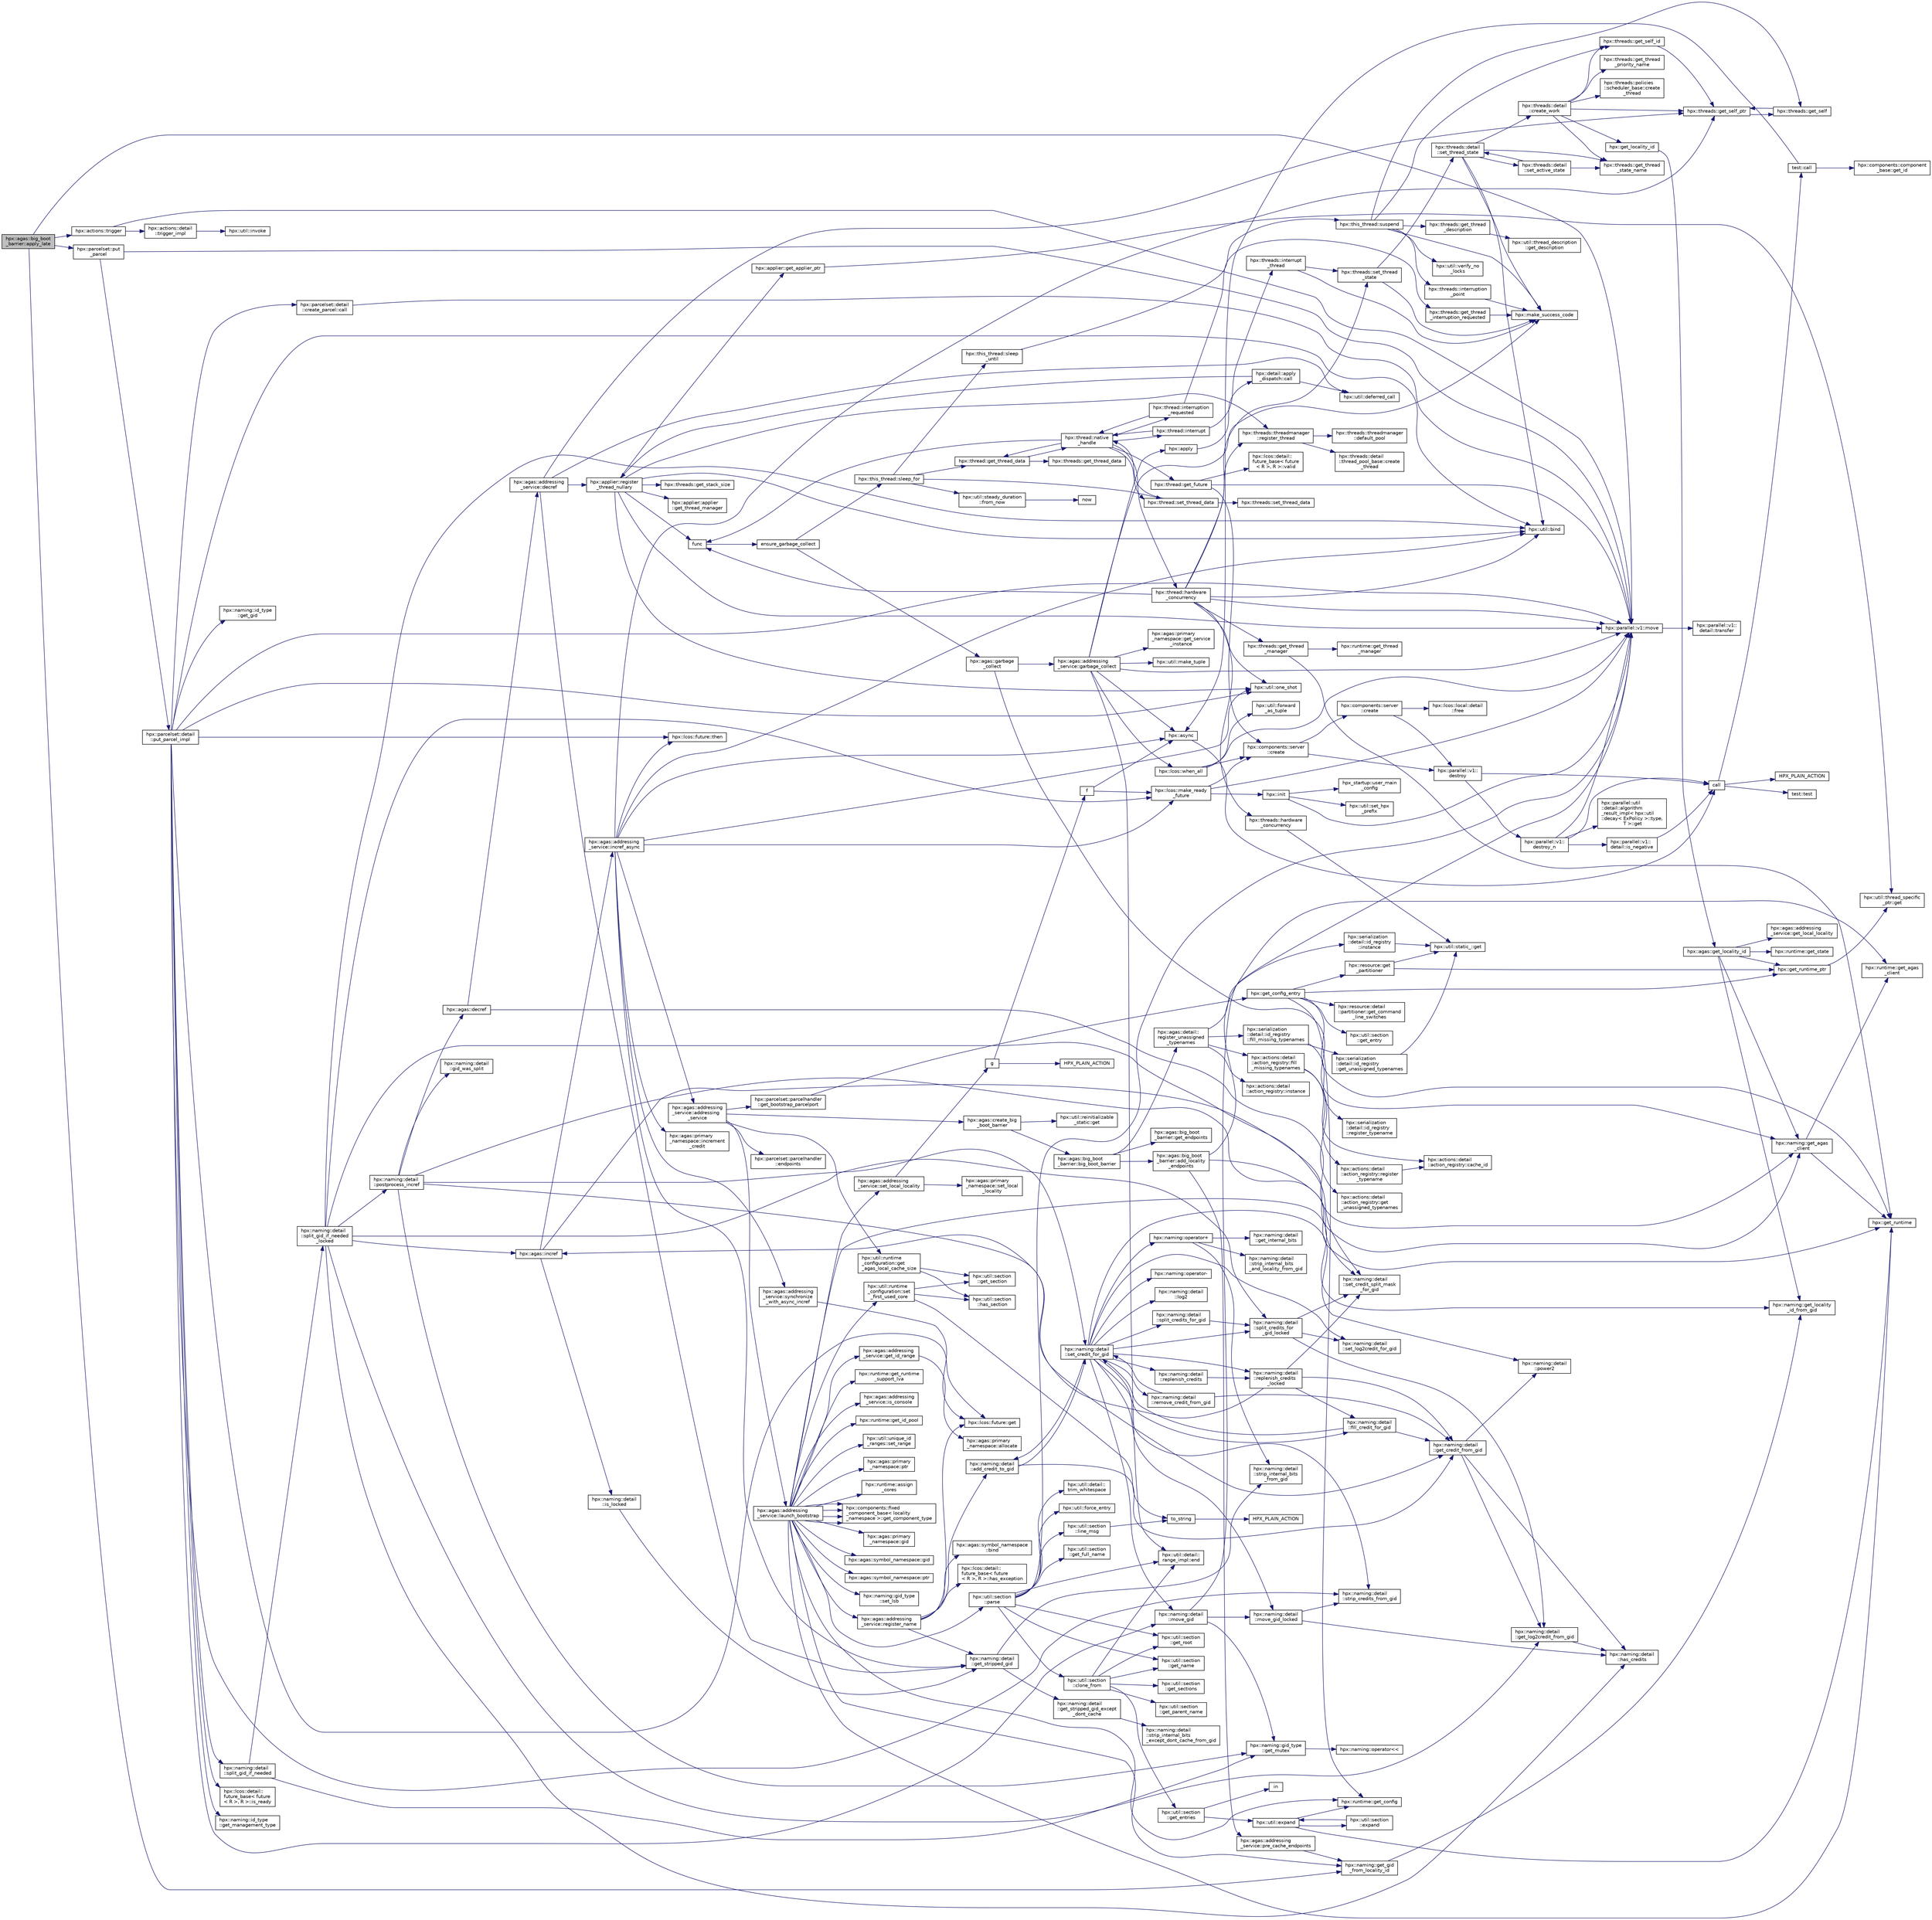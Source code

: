 digraph "hpx::agas::big_boot_barrier::apply_late"
{
  edge [fontname="Helvetica",fontsize="10",labelfontname="Helvetica",labelfontsize="10"];
  node [fontname="Helvetica",fontsize="10",shape=record];
  rankdir="LR";
  Node371 [label="hpx::agas::big_boot\l_barrier::apply_late",height=0.2,width=0.4,color="black", fillcolor="grey75", style="filled", fontcolor="black"];
  Node371 -> Node372 [color="midnightblue",fontsize="10",style="solid",fontname="Helvetica"];
  Node372 [label="hpx::naming::get_gid\l_from_locality_id",height=0.2,width=0.4,color="black", fillcolor="white", style="filled",URL="$d4/dc9/namespacehpx_1_1naming.html#ae50a3ecdb5854b6a25a556ebc9830541"];
  Node372 -> Node373 [color="midnightblue",fontsize="10",style="solid",fontname="Helvetica"];
  Node373 [label="hpx::naming::get_locality\l_id_from_gid",height=0.2,width=0.4,color="black", fillcolor="white", style="filled",URL="$d4/dc9/namespacehpx_1_1naming.html#a7fd43037784560bd04fda9b49e33529f"];
  Node371 -> Node374 [color="midnightblue",fontsize="10",style="solid",fontname="Helvetica"];
  Node374 [label="hpx::parcelset::put\l_parcel",height=0.2,width=0.4,color="black", fillcolor="white", style="filled",URL="$d4/d41/namespacehpx_1_1parcelset.html#a53a9f5c6cf260dc8d06d194c96182b65"];
  Node374 -> Node375 [color="midnightblue",fontsize="10",style="solid",fontname="Helvetica"];
  Node375 [label="hpx::parcelset::detail\l::put_parcel_impl",height=0.2,width=0.4,color="black", fillcolor="white", style="filled",URL="$dc/d4e/namespacehpx_1_1parcelset_1_1detail.html#a0dfe29365976960c7f5db6388e8ce603"];
  Node375 -> Node376 [color="midnightblue",fontsize="10",style="solid",fontname="Helvetica"];
  Node376 [label="hpx::naming::id_type\l::get_management_type",height=0.2,width=0.4,color="black", fillcolor="white", style="filled",URL="$db/dee/structhpx_1_1naming_1_1id__type.html#a84fabf15e9dc17e27f7e58c8a4d05cff"];
  Node375 -> Node377 [color="midnightblue",fontsize="10",style="solid",fontname="Helvetica"];
  Node377 [label="hpx::naming::id_type\l::get_gid",height=0.2,width=0.4,color="black", fillcolor="white", style="filled",URL="$db/dee/structhpx_1_1naming_1_1id__type.html#a0375af42ca6b0ff79e627d91bfae571b"];
  Node375 -> Node378 [color="midnightblue",fontsize="10",style="solid",fontname="Helvetica"];
  Node378 [label="hpx::naming::detail\l::strip_credits_from_gid",height=0.2,width=0.4,color="black", fillcolor="white", style="filled",URL="$d5/d18/namespacehpx_1_1naming_1_1detail.html#a422b12b60e5f7844b224dd68cf8cae8e"];
  Node375 -> Node379 [color="midnightblue",fontsize="10",style="solid",fontname="Helvetica"];
  Node379 [label="hpx::parcelset::detail\l::create_parcel::call",height=0.2,width=0.4,color="black", fillcolor="white", style="filled",URL="$d1/d78/structhpx_1_1parcelset_1_1detail_1_1create__parcel.html#a62b65942f923f68ecf7217b8d48c1157"];
  Node379 -> Node380 [color="midnightblue",fontsize="10",style="solid",fontname="Helvetica"];
  Node380 [label="hpx::parallel::v1::move",height=0.2,width=0.4,color="black", fillcolor="white", style="filled",URL="$db/db9/namespacehpx_1_1parallel_1_1v1.html#aa7c4ede081ce786c9d1eb1adff495cfc"];
  Node380 -> Node381 [color="midnightblue",fontsize="10",style="solid",fontname="Helvetica"];
  Node381 [label="hpx::parallel::v1::\ldetail::transfer",height=0.2,width=0.4,color="black", fillcolor="white", style="filled",URL="$d2/ddd/namespacehpx_1_1parallel_1_1v1_1_1detail.html#ab1b56a05e1885ca7cc7ffa1804dd2f3c"];
  Node375 -> Node380 [color="midnightblue",fontsize="10",style="solid",fontname="Helvetica"];
  Node375 -> Node382 [color="midnightblue",fontsize="10",style="solid",fontname="Helvetica"];
  Node382 [label="hpx::naming::detail\l::move_gid",height=0.2,width=0.4,color="black", fillcolor="white", style="filled",URL="$d5/d18/namespacehpx_1_1naming_1_1detail.html#aade6b5eb4f9361377b0a427cd8bffdca"];
  Node382 -> Node383 [color="midnightblue",fontsize="10",style="solid",fontname="Helvetica"];
  Node383 [label="hpx::naming::gid_type\l::get_mutex",height=0.2,width=0.4,color="black", fillcolor="white", style="filled",URL="$d3/d67/structhpx_1_1naming_1_1gid__type.html#a25f1f7d247b4ec6e77e577400bbbc18f"];
  Node383 -> Node384 [color="midnightblue",fontsize="10",style="solid",fontname="Helvetica"];
  Node384 [label="hpx::naming::operator\<\<",height=0.2,width=0.4,color="black", fillcolor="white", style="filled",URL="$d4/dc9/namespacehpx_1_1naming.html#ad9103d927583be9fcc218e045ad2a6e6"];
  Node382 -> Node385 [color="midnightblue",fontsize="10",style="solid",fontname="Helvetica"];
  Node385 [label="hpx::naming::detail\l::move_gid_locked",height=0.2,width=0.4,color="black", fillcolor="white", style="filled",URL="$d5/d18/namespacehpx_1_1naming_1_1detail.html#ade50f3a7ea7970594a107017d9781f45"];
  Node385 -> Node386 [color="midnightblue",fontsize="10",style="solid",fontname="Helvetica"];
  Node386 [label="hpx::naming::detail\l::has_credits",height=0.2,width=0.4,color="black", fillcolor="white", style="filled",URL="$d5/d18/namespacehpx_1_1naming_1_1detail.html#afb823cf706d95f298c25af22fe39653b"];
  Node385 -> Node378 [color="midnightblue",fontsize="10",style="solid",fontname="Helvetica"];
  Node382 -> Node380 [color="midnightblue",fontsize="10",style="solid",fontname="Helvetica"];
  Node375 -> Node387 [color="midnightblue",fontsize="10",style="solid",fontname="Helvetica"];
  Node387 [label="hpx::naming::detail\l::split_gid_if_needed",height=0.2,width=0.4,color="black", fillcolor="white", style="filled",URL="$d5/d18/namespacehpx_1_1naming_1_1detail.html#a106949fcb9087fb6bdca67d048d6568f"];
  Node387 -> Node383 [color="midnightblue",fontsize="10",style="solid",fontname="Helvetica"];
  Node387 -> Node388 [color="midnightblue",fontsize="10",style="solid",fontname="Helvetica"];
  Node388 [label="hpx::naming::detail\l::split_gid_if_needed\l_locked",height=0.2,width=0.4,color="black", fillcolor="white", style="filled",URL="$d5/d18/namespacehpx_1_1naming_1_1detail.html#a8a41d874bb719f702a76d483293d9d56"];
  Node388 -> Node386 [color="midnightblue",fontsize="10",style="solid",fontname="Helvetica"];
  Node388 -> Node389 [color="midnightblue",fontsize="10",style="solid",fontname="Helvetica"];
  Node389 [label="hpx::naming::detail\l::get_log2credit_from_gid",height=0.2,width=0.4,color="black", fillcolor="white", style="filled",URL="$d5/d18/namespacehpx_1_1naming_1_1detail.html#a65b5a75f9576e0c15d372d20f0ed37d0"];
  Node389 -> Node386 [color="midnightblue",fontsize="10",style="solid",fontname="Helvetica"];
  Node388 -> Node390 [color="midnightblue",fontsize="10",style="solid",fontname="Helvetica"];
  Node390 [label="hpx::naming::detail\l::set_credit_split_mask\l_for_gid",height=0.2,width=0.4,color="black", fillcolor="white", style="filled",URL="$d5/d18/namespacehpx_1_1naming_1_1detail.html#a514fb4fd603d267bd438c27ea2fb1e7d"];
  Node388 -> Node391 [color="midnightblue",fontsize="10",style="solid",fontname="Helvetica"];
  Node391 [label="hpx::agas::incref",height=0.2,width=0.4,color="black", fillcolor="white", style="filled",URL="$dc/d54/namespacehpx_1_1agas.html#aad81d2ea721c1a5692e243ef07bf164f"];
  Node391 -> Node392 [color="midnightblue",fontsize="10",style="solid",fontname="Helvetica"];
  Node392 [label="hpx::naming::detail\l::is_locked",height=0.2,width=0.4,color="black", fillcolor="white", style="filled",URL="$d5/d18/namespacehpx_1_1naming_1_1detail.html#a721ab5a11bd11a37b0c905ea3fe0a6d7"];
  Node392 -> Node393 [color="midnightblue",fontsize="10",style="solid",fontname="Helvetica"];
  Node393 [label="hpx::naming::detail\l::get_stripped_gid",height=0.2,width=0.4,color="black", fillcolor="white", style="filled",URL="$d5/d18/namespacehpx_1_1naming_1_1detail.html#ad3a849cb7ebd5dccf9aefadccc21dd89"];
  Node393 -> Node394 [color="midnightblue",fontsize="10",style="solid",fontname="Helvetica"];
  Node394 [label="hpx::naming::detail\l::strip_internal_bits\l_from_gid",height=0.2,width=0.4,color="black", fillcolor="white", style="filled",URL="$d5/d18/namespacehpx_1_1naming_1_1detail.html#a95cca4d4bc82a9da3e804b225b03dfaf"];
  Node393 -> Node395 [color="midnightblue",fontsize="10",style="solid",fontname="Helvetica"];
  Node395 [label="hpx::naming::detail\l::get_stripped_gid_except\l_dont_cache",height=0.2,width=0.4,color="black", fillcolor="white", style="filled",URL="$d5/d18/namespacehpx_1_1naming_1_1detail.html#a1ab848588112d0f7fac377a15692c9cc"];
  Node395 -> Node396 [color="midnightblue",fontsize="10",style="solid",fontname="Helvetica"];
  Node396 [label="hpx::naming::detail\l::strip_internal_bits\l_except_dont_cache_from_gid",height=0.2,width=0.4,color="black", fillcolor="white", style="filled",URL="$d5/d18/namespacehpx_1_1naming_1_1detail.html#aabeb51a92376c6bfb9cf31bf9ff0c4cc"];
  Node391 -> Node397 [color="midnightblue",fontsize="10",style="solid",fontname="Helvetica"];
  Node397 [label="hpx::naming::get_agas\l_client",height=0.2,width=0.4,color="black", fillcolor="white", style="filled",URL="$d4/dc9/namespacehpx_1_1naming.html#a0408fffd5d34b620712a801b0ae3b032"];
  Node397 -> Node398 [color="midnightblue",fontsize="10",style="solid",fontname="Helvetica"];
  Node398 [label="hpx::get_runtime",height=0.2,width=0.4,color="black", fillcolor="white", style="filled",URL="$d8/d83/namespacehpx.html#aef902cc6c7dd3b9fbadf34d1e850a070"];
  Node397 -> Node399 [color="midnightblue",fontsize="10",style="solid",fontname="Helvetica"];
  Node399 [label="hpx::runtime::get_agas\l_client",height=0.2,width=0.4,color="black", fillcolor="white", style="filled",URL="$d0/d7b/classhpx_1_1runtime.html#aeb5dddd30d6b9861669af8ad44d1a96a"];
  Node391 -> Node400 [color="midnightblue",fontsize="10",style="solid",fontname="Helvetica"];
  Node400 [label="hpx::agas::addressing\l_service::incref_async",height=0.2,width=0.4,color="black", fillcolor="white", style="filled",URL="$db/d58/structhpx_1_1agas_1_1addressing__service.html#adae9df2634cf648f129f203c3678c1c1",tooltip="Increment the global reference count for the given id. "];
  Node400 -> Node393 [color="midnightblue",fontsize="10",style="solid",fontname="Helvetica"];
  Node400 -> Node401 [color="midnightblue",fontsize="10",style="solid",fontname="Helvetica"];
  Node401 [label="hpx::threads::get_self_ptr",height=0.2,width=0.4,color="black", fillcolor="white", style="filled",URL="$d7/d28/namespacehpx_1_1threads.html#a22877ae347ad884cde3a51397dad6c53"];
  Node401 -> Node402 [color="midnightblue",fontsize="10",style="solid",fontname="Helvetica"];
  Node402 [label="hpx::threads::get_self",height=0.2,width=0.4,color="black", fillcolor="white", style="filled",URL="$d7/d28/namespacehpx_1_1threads.html#a07daf4d6d29233f20d66d41ab7b5b8e8"];
  Node402 -> Node401 [color="midnightblue",fontsize="10",style="solid",fontname="Helvetica"];
  Node400 -> Node403 [color="midnightblue",fontsize="10",style="solid",fontname="Helvetica"];
  Node403 [label="hpx::agas::addressing\l_service::addressing\l_service",height=0.2,width=0.4,color="black", fillcolor="white", style="filled",URL="$db/d58/structhpx_1_1agas_1_1addressing__service.html#a4cd885b12c530009f44f7372c197d54f"];
  Node403 -> Node404 [color="midnightblue",fontsize="10",style="solid",fontname="Helvetica"];
  Node404 [label="hpx::util::runtime\l_configuration::get\l_agas_local_cache_size",height=0.2,width=0.4,color="black", fillcolor="white", style="filled",URL="$d8/d70/classhpx_1_1util_1_1runtime__configuration.html#a5fc409d10bc5e063fde7992fb2d8eefe"];
  Node404 -> Node405 [color="midnightblue",fontsize="10",style="solid",fontname="Helvetica"];
  Node405 [label="hpx::util::section\l::has_section",height=0.2,width=0.4,color="black", fillcolor="white", style="filled",URL="$dd/de4/classhpx_1_1util_1_1section.html#a2ef0091925e5c2e3fda235bff644cdb4"];
  Node404 -> Node406 [color="midnightblue",fontsize="10",style="solid",fontname="Helvetica"];
  Node406 [label="hpx::util::section\l::get_section",height=0.2,width=0.4,color="black", fillcolor="white", style="filled",URL="$dd/de4/classhpx_1_1util_1_1section.html#a3506cc01fb5453b2176f4747352c5517"];
  Node403 -> Node407 [color="midnightblue",fontsize="10",style="solid",fontname="Helvetica"];
  Node407 [label="hpx::parcelset::parcelhandler\l::get_bootstrap_parcelport",height=0.2,width=0.4,color="black", fillcolor="white", style="filled",URL="$d4/d2f/classhpx_1_1parcelset_1_1parcelhandler.html#aac412291f000080f2496f288b97b7859"];
  Node407 -> Node408 [color="midnightblue",fontsize="10",style="solid",fontname="Helvetica"];
  Node408 [label="hpx::get_config_entry",height=0.2,width=0.4,color="black", fillcolor="white", style="filled",URL="$d8/d83/namespacehpx.html#a097240e6744bc8905f708932da401835",tooltip="Retrieve the string value of a configuration entry given by key. "];
  Node408 -> Node409 [color="midnightblue",fontsize="10",style="solid",fontname="Helvetica"];
  Node409 [label="hpx::get_runtime_ptr",height=0.2,width=0.4,color="black", fillcolor="white", style="filled",URL="$d8/d83/namespacehpx.html#af29daf2bb3e01b4d6495a1742b6cce64"];
  Node409 -> Node410 [color="midnightblue",fontsize="10",style="solid",fontname="Helvetica"];
  Node410 [label="hpx::util::thread_specific\l_ptr::get",height=0.2,width=0.4,color="black", fillcolor="white", style="filled",URL="$d4/d4c/structhpx_1_1util_1_1thread__specific__ptr.html#a3b27d8520710478aa41d1f74206bdba9"];
  Node408 -> Node398 [color="midnightblue",fontsize="10",style="solid",fontname="Helvetica"];
  Node408 -> Node411 [color="midnightblue",fontsize="10",style="solid",fontname="Helvetica"];
  Node411 [label="hpx::runtime::get_config",height=0.2,width=0.4,color="black", fillcolor="white", style="filled",URL="$d0/d7b/classhpx_1_1runtime.html#a0bfe0241e54b1fe1dd4ec181d944de43",tooltip="access configuration information "];
  Node408 -> Node412 [color="midnightblue",fontsize="10",style="solid",fontname="Helvetica"];
  Node412 [label="hpx::util::section\l::get_entry",height=0.2,width=0.4,color="black", fillcolor="white", style="filled",URL="$dd/de4/classhpx_1_1util_1_1section.html#a02ac2ca2a4490347405dec03df46af88"];
  Node408 -> Node413 [color="midnightblue",fontsize="10",style="solid",fontname="Helvetica"];
  Node413 [label="hpx::resource::get\l_partitioner",height=0.2,width=0.4,color="black", fillcolor="white", style="filled",URL="$dd/da5/namespacehpx_1_1resource.html#af91354c369d9a22a00581d6b6da7d0ee"];
  Node413 -> Node414 [color="midnightblue",fontsize="10",style="solid",fontname="Helvetica"];
  Node414 [label="hpx::util::static_::get",height=0.2,width=0.4,color="black", fillcolor="white", style="filled",URL="$d3/dbb/structhpx_1_1util_1_1static__.html#a2967c633948a3bf17a3b5405ef5a8318"];
  Node413 -> Node409 [color="midnightblue",fontsize="10",style="solid",fontname="Helvetica"];
  Node408 -> Node415 [color="midnightblue",fontsize="10",style="solid",fontname="Helvetica"];
  Node415 [label="hpx::resource::detail\l::partitioner::get_command\l_line_switches",height=0.2,width=0.4,color="black", fillcolor="white", style="filled",URL="$d0/dab/classhpx_1_1resource_1_1detail_1_1partitioner.html#a16fe01dd59b2c89bd556788b5713522e"];
  Node403 -> Node416 [color="midnightblue",fontsize="10",style="solid",fontname="Helvetica"];
  Node416 [label="hpx::agas::create_big\l_boot_barrier",height=0.2,width=0.4,color="black", fillcolor="white", style="filled",URL="$dc/d54/namespacehpx_1_1agas.html#a272f64deb448ea9613501a5b3458a57f"];
  Node416 -> Node417 [color="midnightblue",fontsize="10",style="solid",fontname="Helvetica"];
  Node417 [label="hpx::util::reinitializable\l_static::get",height=0.2,width=0.4,color="black", fillcolor="white", style="filled",URL="$d2/db7/structhpx_1_1util_1_1reinitializable__static.html#a2c616d22a193ed9d3b0b58d4203b3809"];
  Node416 -> Node418 [color="midnightblue",fontsize="10",style="solid",fontname="Helvetica"];
  Node418 [label="hpx::agas::big_boot\l_barrier::big_boot_barrier",height=0.2,width=0.4,color="black", fillcolor="white", style="filled",URL="$d8/db6/structhpx_1_1agas_1_1big__boot__barrier.html#ab00f39b77e1ae054dddeab796ac49a07"];
  Node418 -> Node419 [color="midnightblue",fontsize="10",style="solid",fontname="Helvetica"];
  Node419 [label="hpx::agas::detail::\lregister_unassigned\l_typenames",height=0.2,width=0.4,color="black", fillcolor="white", style="filled",URL="$dd/dd0/namespacehpx_1_1agas_1_1detail.html#a69a4d9fbe321b26f2eeeacaae98c05bb"];
  Node419 -> Node420 [color="midnightblue",fontsize="10",style="solid",fontname="Helvetica"];
  Node420 [label="hpx::serialization\l::detail::id_registry\l::instance",height=0.2,width=0.4,color="black", fillcolor="white", style="filled",URL="$dc/d9a/classhpx_1_1serialization_1_1detail_1_1id__registry.html#ab5118609f28337b2a71e7ac63399a2dc"];
  Node420 -> Node414 [color="midnightblue",fontsize="10",style="solid",fontname="Helvetica"];
  Node419 -> Node421 [color="midnightblue",fontsize="10",style="solid",fontname="Helvetica"];
  Node421 [label="hpx::serialization\l::detail::id_registry\l::fill_missing_typenames",height=0.2,width=0.4,color="black", fillcolor="white", style="filled",URL="$dc/d9a/classhpx_1_1serialization_1_1detail_1_1id__registry.html#a80cd98a900de5a5347cf51ab710ed1be"];
  Node421 -> Node422 [color="midnightblue",fontsize="10",style="solid",fontname="Helvetica"];
  Node422 [label="hpx::serialization\l::detail::id_registry\l::get_unassigned_typenames",height=0.2,width=0.4,color="black", fillcolor="white", style="filled",URL="$dc/d9a/classhpx_1_1serialization_1_1detail_1_1id__registry.html#a667f38001517e0031e3421b1f6719baf"];
  Node422 -> Node414 [color="midnightblue",fontsize="10",style="solid",fontname="Helvetica"];
  Node421 -> Node423 [color="midnightblue",fontsize="10",style="solid",fontname="Helvetica"];
  Node423 [label="hpx::serialization\l::detail::id_registry\l::register_typename",height=0.2,width=0.4,color="black", fillcolor="white", style="filled",URL="$dc/d9a/classhpx_1_1serialization_1_1detail_1_1id__registry.html#a3ecf46288bd104ca800605842a269fd6"];
  Node419 -> Node424 [color="midnightblue",fontsize="10",style="solid",fontname="Helvetica"];
  Node424 [label="hpx::actions::detail\l::action_registry::instance",height=0.2,width=0.4,color="black", fillcolor="white", style="filled",URL="$d6/d07/structhpx_1_1actions_1_1detail_1_1action__registry.html#a4d8a8074f8a91fdc5a62e8067ef6472c"];
  Node419 -> Node425 [color="midnightblue",fontsize="10",style="solid",fontname="Helvetica"];
  Node425 [label="hpx::actions::detail\l::action_registry::fill\l_missing_typenames",height=0.2,width=0.4,color="black", fillcolor="white", style="filled",URL="$d6/d07/structhpx_1_1actions_1_1detail_1_1action__registry.html#ad0b2659af6636d76d4b39d64eac81e3c"];
  Node425 -> Node426 [color="midnightblue",fontsize="10",style="solid",fontname="Helvetica"];
  Node426 [label="hpx::actions::detail\l::action_registry::get\l_unassigned_typenames",height=0.2,width=0.4,color="black", fillcolor="white", style="filled",URL="$d6/d07/structhpx_1_1actions_1_1detail_1_1action__registry.html#a5216619c74ba5ee2d7a82626fe3f42cd"];
  Node425 -> Node427 [color="midnightblue",fontsize="10",style="solid",fontname="Helvetica"];
  Node427 [label="hpx::actions::detail\l::action_registry::register\l_typename",height=0.2,width=0.4,color="black", fillcolor="white", style="filled",URL="$d6/d07/structhpx_1_1actions_1_1detail_1_1action__registry.html#a7352d14b8ad4d97a880c8ff247f0e04a"];
  Node427 -> Node428 [color="midnightblue",fontsize="10",style="solid",fontname="Helvetica"];
  Node428 [label="hpx::actions::detail\l::action_registry::cache_id",height=0.2,width=0.4,color="black", fillcolor="white", style="filled",URL="$d6/d07/structhpx_1_1actions_1_1detail_1_1action__registry.html#a241539d91aa05a0cb41e6949b4f7ffb6"];
  Node425 -> Node428 [color="midnightblue",fontsize="10",style="solid",fontname="Helvetica"];
  Node418 -> Node429 [color="midnightblue",fontsize="10",style="solid",fontname="Helvetica"];
  Node429 [label="hpx::agas::big_boot\l_barrier::add_locality\l_endpoints",height=0.2,width=0.4,color="black", fillcolor="white", style="filled",URL="$d8/db6/structhpx_1_1agas_1_1big__boot__barrier.html#aedb4d5066f5ee188b4b2e7476bde8f35"];
  Node429 -> Node398 [color="midnightblue",fontsize="10",style="solid",fontname="Helvetica"];
  Node429 -> Node399 [color="midnightblue",fontsize="10",style="solid",fontname="Helvetica"];
  Node429 -> Node430 [color="midnightblue",fontsize="10",style="solid",fontname="Helvetica"];
  Node430 [label="hpx::agas::addressing\l_service::pre_cache_endpoints",height=0.2,width=0.4,color="black", fillcolor="white", style="filled",URL="$db/d58/structhpx_1_1agas_1_1addressing__service.html#a9384e7f70c49705ea11e55718c144ee4"];
  Node430 -> Node372 [color="midnightblue",fontsize="10",style="solid",fontname="Helvetica"];
  Node418 -> Node431 [color="midnightblue",fontsize="10",style="solid",fontname="Helvetica"];
  Node431 [label="hpx::agas::big_boot\l_barrier::get_endpoints",height=0.2,width=0.4,color="black", fillcolor="white", style="filled",URL="$d8/db6/structhpx_1_1agas_1_1big__boot__barrier.html#a019606b912a47e77062cd7de28adb428"];
  Node403 -> Node432 [color="midnightblue",fontsize="10",style="solid",fontname="Helvetica"];
  Node432 [label="hpx::parcelset::parcelhandler\l::endpoints",height=0.2,width=0.4,color="black", fillcolor="white", style="filled",URL="$d4/d2f/classhpx_1_1parcelset_1_1parcelhandler.html#a7a79973ee047c9a655e7517b89d78558",tooltip="return the endpoints associated with this parcelhandler "];
  Node403 -> Node433 [color="midnightblue",fontsize="10",style="solid",fontname="Helvetica"];
  Node433 [label="hpx::agas::addressing\l_service::launch_bootstrap",height=0.2,width=0.4,color="black", fillcolor="white", style="filled",URL="$db/d58/structhpx_1_1agas_1_1addressing__service.html#a664380be3597d3ca31677b2ae5800e76"];
  Node433 -> Node434 [color="midnightblue",fontsize="10",style="solid",fontname="Helvetica"];
  Node434 [label="hpx::agas::primary\l_namespace::ptr",height=0.2,width=0.4,color="black", fillcolor="white", style="filled",URL="$d1/d43/structhpx_1_1agas_1_1primary__namespace.html#a977601f2c79f10b3aef3db56fb3aad0d"];
  Node433 -> Node398 [color="midnightblue",fontsize="10",style="solid",fontname="Helvetica"];
  Node433 -> Node372 [color="midnightblue",fontsize="10",style="solid",fontname="Helvetica"];
  Node433 -> Node435 [color="midnightblue",fontsize="10",style="solid",fontname="Helvetica"];
  Node435 [label="hpx::agas::addressing\l_service::set_local_locality",height=0.2,width=0.4,color="black", fillcolor="white", style="filled",URL="$db/d58/structhpx_1_1agas_1_1addressing__service.html#a262a9982f31caacd5c605b643f2cc081"];
  Node435 -> Node436 [color="midnightblue",fontsize="10",style="solid",fontname="Helvetica"];
  Node436 [label="g",height=0.2,width=0.4,color="black", fillcolor="white", style="filled",URL="$da/d17/cxx11__noexcept_8cpp.html#a96f5ebe659f57f5faa7343c54f8ea39a"];
  Node436 -> Node437 [color="midnightblue",fontsize="10",style="solid",fontname="Helvetica"];
  Node437 [label="f",height=0.2,width=0.4,color="black", fillcolor="white", style="filled",URL="$d4/d13/async__unwrap__1037_8cpp.html#a02a6b0b4f77af9f69a841dc8262b0cd0"];
  Node437 -> Node438 [color="midnightblue",fontsize="10",style="solid",fontname="Helvetica"];
  Node438 [label="hpx::async",height=0.2,width=0.4,color="black", fillcolor="white", style="filled",URL="$d8/d83/namespacehpx.html#acb7d8e37b73b823956ce144f9a57eaa4"];
  Node438 -> Node439 [color="midnightblue",fontsize="10",style="solid",fontname="Helvetica"];
  Node439 [label="call",height=0.2,width=0.4,color="black", fillcolor="white", style="filled",URL="$d2/d67/promise__1620_8cpp.html#a58357f0b82bc761e1d0b9091ed563a70"];
  Node439 -> Node440 [color="midnightblue",fontsize="10",style="solid",fontname="Helvetica"];
  Node440 [label="test::test",height=0.2,width=0.4,color="black", fillcolor="white", style="filled",URL="$d8/d89/structtest.html#ab42d5ece712d716b04cb3f686f297a26"];
  Node439 -> Node441 [color="midnightblue",fontsize="10",style="solid",fontname="Helvetica"];
  Node441 [label="HPX_PLAIN_ACTION",height=0.2,width=0.4,color="black", fillcolor="white", style="filled",URL="$d2/d67/promise__1620_8cpp.html#ab96aab827a4b1fcaf66cfe0ba83fef23"];
  Node439 -> Node442 [color="midnightblue",fontsize="10",style="solid",fontname="Helvetica"];
  Node442 [label="test::call",height=0.2,width=0.4,color="black", fillcolor="white", style="filled",URL="$d8/d89/structtest.html#aeb29e7ed6518b9426ccf1344c52620ae"];
  Node442 -> Node438 [color="midnightblue",fontsize="10",style="solid",fontname="Helvetica"];
  Node442 -> Node443 [color="midnightblue",fontsize="10",style="solid",fontname="Helvetica"];
  Node443 [label="hpx::components::component\l_base::get_id",height=0.2,width=0.4,color="black", fillcolor="white", style="filled",URL="$d2/de6/classhpx_1_1components_1_1component__base.html#a4c8fd93514039bdf01c48d66d82b19cd"];
  Node437 -> Node444 [color="midnightblue",fontsize="10",style="solid",fontname="Helvetica"];
  Node444 [label="hpx::lcos::make_ready\l_future",height=0.2,width=0.4,color="black", fillcolor="white", style="filled",URL="$d2/dc9/namespacehpx_1_1lcos.html#a42997564ddfde91d475b8a2cea8f53e4"];
  Node444 -> Node445 [color="midnightblue",fontsize="10",style="solid",fontname="Helvetica"];
  Node445 [label="hpx::init",height=0.2,width=0.4,color="black", fillcolor="white", style="filled",URL="$d8/d83/namespacehpx.html#a3c694ea960b47c56b33351ba16e3d76b",tooltip="Main entry point for launching the HPX runtime system. "];
  Node445 -> Node446 [color="midnightblue",fontsize="10",style="solid",fontname="Helvetica"];
  Node446 [label="hpx::util::set_hpx\l_prefix",height=0.2,width=0.4,color="black", fillcolor="white", style="filled",URL="$df/dad/namespacehpx_1_1util.html#ae40a23c1ba0a48d9304dcf717a95793e"];
  Node445 -> Node447 [color="midnightblue",fontsize="10",style="solid",fontname="Helvetica"];
  Node447 [label="hpx_startup::user_main\l_config",height=0.2,width=0.4,color="black", fillcolor="white", style="filled",URL="$d3/dd2/namespacehpx__startup.html#aaac571d88bd3912a4225a23eb3261637"];
  Node445 -> Node380 [color="midnightblue",fontsize="10",style="solid",fontname="Helvetica"];
  Node444 -> Node448 [color="midnightblue",fontsize="10",style="solid",fontname="Helvetica"];
  Node448 [label="hpx::components::server\l::create",height=0.2,width=0.4,color="black", fillcolor="white", style="filled",URL="$d2/da2/namespacehpx_1_1components_1_1server.html#ac776c89f3d68ceb910e8cee9fa937ab4",tooltip="Create arrays of components using their default constructor. "];
  Node448 -> Node449 [color="midnightblue",fontsize="10",style="solid",fontname="Helvetica"];
  Node449 [label="hpx::components::server\l::create",height=0.2,width=0.4,color="black", fillcolor="white", style="filled",URL="$d2/da2/namespacehpx_1_1components_1_1server.html#a77d26de181c97b444565e230577981bd"];
  Node449 -> Node450 [color="midnightblue",fontsize="10",style="solid",fontname="Helvetica"];
  Node450 [label="hpx::lcos::local::detail\l::free",height=0.2,width=0.4,color="black", fillcolor="white", style="filled",URL="$d4/dcb/namespacehpx_1_1lcos_1_1local_1_1detail.html#a55a940f019734e9bb045dc123cd80e48"];
  Node449 -> Node451 [color="midnightblue",fontsize="10",style="solid",fontname="Helvetica"];
  Node451 [label="hpx::parallel::v1::\ldestroy",height=0.2,width=0.4,color="black", fillcolor="white", style="filled",URL="$db/db9/namespacehpx_1_1parallel_1_1v1.html#acf303558375048e8a7cc9a2c2e09477f"];
  Node451 -> Node439 [color="midnightblue",fontsize="10",style="solid",fontname="Helvetica"];
  Node451 -> Node452 [color="midnightblue",fontsize="10",style="solid",fontname="Helvetica"];
  Node452 [label="hpx::parallel::v1::\ldestroy_n",height=0.2,width=0.4,color="black", fillcolor="white", style="filled",URL="$db/db9/namespacehpx_1_1parallel_1_1v1.html#a71d0691132a300690163f5636bcd5bd3"];
  Node452 -> Node453 [color="midnightblue",fontsize="10",style="solid",fontname="Helvetica"];
  Node453 [label="hpx::parallel::v1::\ldetail::is_negative",height=0.2,width=0.4,color="black", fillcolor="white", style="filled",URL="$d2/ddd/namespacehpx_1_1parallel_1_1v1_1_1detail.html#adf2e40fc4b20ad0fd442ee3118a4d527"];
  Node453 -> Node439 [color="midnightblue",fontsize="10",style="solid",fontname="Helvetica"];
  Node452 -> Node454 [color="midnightblue",fontsize="10",style="solid",fontname="Helvetica"];
  Node454 [label="hpx::parallel::util\l::detail::algorithm\l_result_impl\< hpx::util\l::decay\< ExPolicy \>::type,\l T \>::get",height=0.2,width=0.4,color="black", fillcolor="white", style="filled",URL="$d2/d42/structhpx_1_1parallel_1_1util_1_1detail_1_1algorithm__result__impl.html#ab5b051e8ec74eff5e0e62fd63f5d377e"];
  Node452 -> Node380 [color="midnightblue",fontsize="10",style="solid",fontname="Helvetica"];
  Node452 -> Node439 [color="midnightblue",fontsize="10",style="solid",fontname="Helvetica"];
  Node448 -> Node451 [color="midnightblue",fontsize="10",style="solid",fontname="Helvetica"];
  Node444 -> Node380 [color="midnightblue",fontsize="10",style="solid",fontname="Helvetica"];
  Node436 -> Node455 [color="midnightblue",fontsize="10",style="solid",fontname="Helvetica"];
  Node455 [label="HPX_PLAIN_ACTION",height=0.2,width=0.4,color="black", fillcolor="white", style="filled",URL="$d4/d13/async__unwrap__1037_8cpp.html#ab5991a65409f0229f564e4935bd7b979"];
  Node435 -> Node456 [color="midnightblue",fontsize="10",style="solid",fontname="Helvetica"];
  Node456 [label="hpx::agas::primary\l_namespace::set_local\l_locality",height=0.2,width=0.4,color="black", fillcolor="white", style="filled",URL="$d1/d43/structhpx_1_1agas_1_1primary__namespace.html#aef9509edfa957ff39e62a2963e7307a9"];
  Node433 -> Node457 [color="midnightblue",fontsize="10",style="solid",fontname="Helvetica"];
  Node457 [label="hpx::runtime::assign\l_cores",height=0.2,width=0.4,color="black", fillcolor="white", style="filled",URL="$d0/d7b/classhpx_1_1runtime.html#ad18888b79a4c00c211acb866abf8c750"];
  Node433 -> Node411 [color="midnightblue",fontsize="10",style="solid",fontname="Helvetica"];
  Node433 -> Node458 [color="midnightblue",fontsize="10",style="solid",fontname="Helvetica"];
  Node458 [label="hpx::util::runtime\l_configuration::set\l_first_used_core",height=0.2,width=0.4,color="black", fillcolor="white", style="filled",URL="$d8/d70/classhpx_1_1util_1_1runtime__configuration.html#af1c585ee36a9c0503a013faaa08ad398"];
  Node458 -> Node405 [color="midnightblue",fontsize="10",style="solid",fontname="Helvetica"];
  Node458 -> Node406 [color="midnightblue",fontsize="10",style="solid",fontname="Helvetica"];
  Node458 -> Node459 [color="midnightblue",fontsize="10",style="solid",fontname="Helvetica"];
  Node459 [label="to_string",height=0.2,width=0.4,color="black", fillcolor="white", style="filled",URL="$d4/d2c/make__continuation__1615_8cpp.html#acbdae3e81403e1ffc527c18dc1cd51dd"];
  Node459 -> Node460 [color="midnightblue",fontsize="10",style="solid",fontname="Helvetica"];
  Node460 [label="HPX_PLAIN_ACTION",height=0.2,width=0.4,color="black", fillcolor="white", style="filled",URL="$d4/d2c/make__continuation__1615_8cpp.html#a8b2f8a7c58b490fcb1260f36bac46541"];
  Node433 -> Node461 [color="midnightblue",fontsize="10",style="solid",fontname="Helvetica"];
  Node461 [label="hpx::components::fixed\l_component_base\< locality\l_namespace \>::get_component_type",height=0.2,width=0.4,color="black", fillcolor="white", style="filled",URL="$df/dfd/classhpx_1_1components_1_1fixed__component__base.html#aa87dbc5aad4f2ee3f9b8f62c6981a8c2"];
  Node433 -> Node462 [color="midnightblue",fontsize="10",style="solid",fontname="Helvetica"];
  Node462 [label="hpx::agas::primary\l_namespace::gid",height=0.2,width=0.4,color="black", fillcolor="white", style="filled",URL="$d1/d43/structhpx_1_1agas_1_1primary__namespace.html#ab38b0457e706d37af52f1535877a5bfd"];
  Node433 -> Node461 [color="midnightblue",fontsize="10",style="solid",fontname="Helvetica"];
  Node433 -> Node461 [color="midnightblue",fontsize="10",style="solid",fontname="Helvetica"];
  Node433 -> Node463 [color="midnightblue",fontsize="10",style="solid",fontname="Helvetica"];
  Node463 [label="hpx::agas::symbol_namespace::gid",height=0.2,width=0.4,color="black", fillcolor="white", style="filled",URL="$dd/d5e/structhpx_1_1agas_1_1symbol__namespace.html#a4b63b0ff1b7963554cbf5b8073529d53"];
  Node433 -> Node461 [color="midnightblue",fontsize="10",style="solid",fontname="Helvetica"];
  Node433 -> Node464 [color="midnightblue",fontsize="10",style="solid",fontname="Helvetica"];
  Node464 [label="hpx::agas::symbol_namespace::ptr",height=0.2,width=0.4,color="black", fillcolor="white", style="filled",URL="$dd/d5e/structhpx_1_1agas_1_1symbol__namespace.html#a67e372d006c4c3a2a3d09640c51ccff4"];
  Node433 -> Node465 [color="midnightblue",fontsize="10",style="solid",fontname="Helvetica"];
  Node465 [label="hpx::util::section\l::parse",height=0.2,width=0.4,color="black", fillcolor="white", style="filled",URL="$dd/de4/classhpx_1_1util_1_1section.html#ace8045f12ef654c88b68a2dfb0788cbd"];
  Node465 -> Node466 [color="midnightblue",fontsize="10",style="solid",fontname="Helvetica"];
  Node466 [label="hpx::util::detail::\lrange_impl::end",height=0.2,width=0.4,color="black", fillcolor="white", style="filled",URL="$d4/d4a/namespacehpx_1_1util_1_1detail_1_1range__impl.html#afb2ea48b0902f52ee4d8b764807b4316"];
  Node465 -> Node467 [color="midnightblue",fontsize="10",style="solid",fontname="Helvetica"];
  Node467 [label="hpx::util::detail::\ltrim_whitespace",height=0.2,width=0.4,color="black", fillcolor="white", style="filled",URL="$d2/d8e/namespacehpx_1_1util_1_1detail.html#a349c290c57fa761e4e914aafa0023bef"];
  Node465 -> Node468 [color="midnightblue",fontsize="10",style="solid",fontname="Helvetica"];
  Node468 [label="hpx::util::section\l::line_msg",height=0.2,width=0.4,color="black", fillcolor="white", style="filled",URL="$dd/de4/classhpx_1_1util_1_1section.html#afcaf894b8e854536369e648038878185"];
  Node468 -> Node459 [color="midnightblue",fontsize="10",style="solid",fontname="Helvetica"];
  Node465 -> Node469 [color="midnightblue",fontsize="10",style="solid",fontname="Helvetica"];
  Node469 [label="hpx::util::force_entry",height=0.2,width=0.4,color="black", fillcolor="white", style="filled",URL="$df/dad/namespacehpx_1_1util.html#a36f05768f2fe4d204964258716634913"];
  Node465 -> Node470 [color="midnightblue",fontsize="10",style="solid",fontname="Helvetica"];
  Node470 [label="hpx::util::section\l::get_full_name",height=0.2,width=0.4,color="black", fillcolor="white", style="filled",URL="$dd/de4/classhpx_1_1util_1_1section.html#a23dfffaedaa34d9c8273410af900cbff"];
  Node465 -> Node471 [color="midnightblue",fontsize="10",style="solid",fontname="Helvetica"];
  Node471 [label="hpx::util::section\l::clone_from",height=0.2,width=0.4,color="black", fillcolor="white", style="filled",URL="$dd/de4/classhpx_1_1util_1_1section.html#ac563c9cfea4ab359e599357ab775e835"];
  Node471 -> Node472 [color="midnightblue",fontsize="10",style="solid",fontname="Helvetica"];
  Node472 [label="hpx::util::section\l::get_parent_name",height=0.2,width=0.4,color="black", fillcolor="white", style="filled",URL="$dd/de4/classhpx_1_1util_1_1section.html#ad103bdfb0f1d7b70a9d7a93948adc30b"];
  Node471 -> Node473 [color="midnightblue",fontsize="10",style="solid",fontname="Helvetica"];
  Node473 [label="hpx::util::section\l::get_name",height=0.2,width=0.4,color="black", fillcolor="white", style="filled",URL="$dd/de4/classhpx_1_1util_1_1section.html#afbd1ab5fee15d3956ef7fba8f1966e02"];
  Node471 -> Node474 [color="midnightblue",fontsize="10",style="solid",fontname="Helvetica"];
  Node474 [label="hpx::util::section\l::get_entries",height=0.2,width=0.4,color="black", fillcolor="white", style="filled",URL="$dd/de4/classhpx_1_1util_1_1section.html#a2947f576b972863e45bbcf97a14c720e"];
  Node474 -> Node475 [color="midnightblue",fontsize="10",style="solid",fontname="Helvetica"];
  Node475 [label="hpx::util::expand",height=0.2,width=0.4,color="black", fillcolor="white", style="filled",URL="$df/dad/namespacehpx_1_1util.html#ac476e97ca5c1dec44106cb68a534ea22"];
  Node475 -> Node398 [color="midnightblue",fontsize="10",style="solid",fontname="Helvetica"];
  Node475 -> Node411 [color="midnightblue",fontsize="10",style="solid",fontname="Helvetica"];
  Node475 -> Node476 [color="midnightblue",fontsize="10",style="solid",fontname="Helvetica"];
  Node476 [label="hpx::util::section\l::expand",height=0.2,width=0.4,color="black", fillcolor="white", style="filled",URL="$dd/de4/classhpx_1_1util_1_1section.html#aeee54430eca7e62d11765c45d1c58420"];
  Node476 -> Node475 [color="midnightblue",fontsize="10",style="solid",fontname="Helvetica"];
  Node474 -> Node477 [color="midnightblue",fontsize="10",style="solid",fontname="Helvetica"];
  Node477 [label="in",height=0.2,width=0.4,color="black", fillcolor="white", style="filled",URL="$d5/dd8/any__serialization_8cpp.html#a050ffb438bad49c53a9fffc8fff5bff9"];
  Node471 -> Node466 [color="midnightblue",fontsize="10",style="solid",fontname="Helvetica"];
  Node471 -> Node478 [color="midnightblue",fontsize="10",style="solid",fontname="Helvetica"];
  Node478 [label="hpx::util::section\l::get_sections",height=0.2,width=0.4,color="black", fillcolor="white", style="filled",URL="$dd/de4/classhpx_1_1util_1_1section.html#a6b2173349a087e0677d76ac09eb548f8"];
  Node471 -> Node479 [color="midnightblue",fontsize="10",style="solid",fontname="Helvetica"];
  Node479 [label="hpx::util::section\l::get_root",height=0.2,width=0.4,color="black", fillcolor="white", style="filled",URL="$dd/de4/classhpx_1_1util_1_1section.html#a099b4f01861585dea488caf08fe4069b"];
  Node465 -> Node479 [color="midnightblue",fontsize="10",style="solid",fontname="Helvetica"];
  Node465 -> Node473 [color="midnightblue",fontsize="10",style="solid",fontname="Helvetica"];
  Node465 -> Node380 [color="midnightblue",fontsize="10",style="solid",fontname="Helvetica"];
  Node433 -> Node373 [color="midnightblue",fontsize="10",style="solid",fontname="Helvetica"];
  Node433 -> Node480 [color="midnightblue",fontsize="10",style="solid",fontname="Helvetica"];
  Node480 [label="hpx::naming::gid_type\l::set_lsb",height=0.2,width=0.4,color="black", fillcolor="white", style="filled",URL="$d3/d67/structhpx_1_1naming_1_1gid__type.html#aa0e0758f7852bace6a58c84eacae4ddc"];
  Node433 -> Node481 [color="midnightblue",fontsize="10",style="solid",fontname="Helvetica"];
  Node481 [label="hpx::runtime::get_runtime\l_support_lva",height=0.2,width=0.4,color="black", fillcolor="white", style="filled",URL="$d0/d7b/classhpx_1_1runtime.html#aa284ae9894186555459b37cef96ab1f2"];
  Node433 -> Node482 [color="midnightblue",fontsize="10",style="solid",fontname="Helvetica"];
  Node482 [label="hpx::agas::addressing\l_service::register_name",height=0.2,width=0.4,color="black", fillcolor="white", style="filled",URL="$db/d58/structhpx_1_1agas_1_1addressing__service.html#a5929d7fd681a5ed692bfbeaa503fc32d",tooltip="Register a global name with a global address (id) "];
  Node482 -> Node483 [color="midnightblue",fontsize="10",style="solid",fontname="Helvetica"];
  Node483 [label="hpx::agas::symbol_namespace\l::bind",height=0.2,width=0.4,color="black", fillcolor="white", style="filled",URL="$dd/d5e/structhpx_1_1agas_1_1symbol__namespace.html#a4c5b21f70ae191ad0169fe5ac06de532"];
  Node482 -> Node393 [color="midnightblue",fontsize="10",style="solid",fontname="Helvetica"];
  Node482 -> Node484 [color="midnightblue",fontsize="10",style="solid",fontname="Helvetica"];
  Node484 [label="hpx::lcos::detail::\lfuture_base\< future\l\< R \>, R \>::has_exception",height=0.2,width=0.4,color="black", fillcolor="white", style="filled",URL="$d5/dd7/classhpx_1_1lcos_1_1detail_1_1future__base.html#aa95b01f70ad95706ae420ff1db2e5b99"];
  Node482 -> Node485 [color="midnightblue",fontsize="10",style="solid",fontname="Helvetica"];
  Node485 [label="hpx::lcos::future::get",height=0.2,width=0.4,color="black", fillcolor="white", style="filled",URL="$d0/d33/classhpx_1_1lcos_1_1future.html#a8c28269486d5620ac48af349f17bb41c"];
  Node482 -> Node486 [color="midnightblue",fontsize="10",style="solid",fontname="Helvetica"];
  Node486 [label="hpx::naming::detail\l::add_credit_to_gid",height=0.2,width=0.4,color="black", fillcolor="white", style="filled",URL="$d5/d18/namespacehpx_1_1naming_1_1detail.html#ab13848a91587535a393be4def980e832"];
  Node486 -> Node487 [color="midnightblue",fontsize="10",style="solid",fontname="Helvetica"];
  Node487 [label="hpx::naming::detail\l::get_credit_from_gid",height=0.2,width=0.4,color="black", fillcolor="white", style="filled",URL="$d5/d18/namespacehpx_1_1naming_1_1detail.html#ae3d27efe8c838d79e29020ed7c9fa25f"];
  Node487 -> Node386 [color="midnightblue",fontsize="10",style="solid",fontname="Helvetica"];
  Node487 -> Node488 [color="midnightblue",fontsize="10",style="solid",fontname="Helvetica"];
  Node488 [label="hpx::naming::detail\l::power2",height=0.2,width=0.4,color="black", fillcolor="white", style="filled",URL="$d5/d18/namespacehpx_1_1naming_1_1detail.html#a084e318ac378f38778c0696da8cbdaac"];
  Node487 -> Node389 [color="midnightblue",fontsize="10",style="solid",fontname="Helvetica"];
  Node486 -> Node489 [color="midnightblue",fontsize="10",style="solid",fontname="Helvetica"];
  Node489 [label="hpx::naming::detail\l::set_credit_for_gid",height=0.2,width=0.4,color="black", fillcolor="white", style="filled",URL="$d5/d18/namespacehpx_1_1naming_1_1detail.html#a87703193ff814a4e1c912e98e655ec51"];
  Node489 -> Node490 [color="midnightblue",fontsize="10",style="solid",fontname="Helvetica"];
  Node490 [label="hpx::naming::detail\l::log2",height=0.2,width=0.4,color="black", fillcolor="white", style="filled",URL="$d5/d18/namespacehpx_1_1naming_1_1detail.html#a10b972e46f78f4f24d7843d6f8554b5b"];
  Node489 -> Node488 [color="midnightblue",fontsize="10",style="solid",fontname="Helvetica"];
  Node489 -> Node491 [color="midnightblue",fontsize="10",style="solid",fontname="Helvetica"];
  Node491 [label="hpx::naming::detail\l::set_log2credit_for_gid",height=0.2,width=0.4,color="black", fillcolor="white", style="filled",URL="$d5/d18/namespacehpx_1_1naming_1_1detail.html#ac466e44115ff62134192cea0735b147e"];
  Node489 -> Node378 [color="midnightblue",fontsize="10",style="solid",fontname="Helvetica"];
  Node489 -> Node486 [color="midnightblue",fontsize="10",style="solid",fontname="Helvetica"];
  Node489 -> Node492 [color="midnightblue",fontsize="10",style="solid",fontname="Helvetica"];
  Node492 [label="hpx::naming::detail\l::remove_credit_from_gid",height=0.2,width=0.4,color="black", fillcolor="white", style="filled",URL="$d5/d18/namespacehpx_1_1naming_1_1detail.html#a3ccb4b028c2c757c0fabdfe58ac07e47"];
  Node492 -> Node487 [color="midnightblue",fontsize="10",style="solid",fontname="Helvetica"];
  Node492 -> Node489 [color="midnightblue",fontsize="10",style="solid",fontname="Helvetica"];
  Node489 -> Node493 [color="midnightblue",fontsize="10",style="solid",fontname="Helvetica"];
  Node493 [label="hpx::naming::detail\l::fill_credit_for_gid",height=0.2,width=0.4,color="black", fillcolor="white", style="filled",URL="$d5/d18/namespacehpx_1_1naming_1_1detail.html#a3ec890e6a5b5c8fbd21b11dfe7e50352"];
  Node493 -> Node487 [color="midnightblue",fontsize="10",style="solid",fontname="Helvetica"];
  Node493 -> Node489 [color="midnightblue",fontsize="10",style="solid",fontname="Helvetica"];
  Node489 -> Node382 [color="midnightblue",fontsize="10",style="solid",fontname="Helvetica"];
  Node489 -> Node385 [color="midnightblue",fontsize="10",style="solid",fontname="Helvetica"];
  Node489 -> Node494 [color="midnightblue",fontsize="10",style="solid",fontname="Helvetica"];
  Node494 [label="hpx::naming::detail\l::replenish_credits",height=0.2,width=0.4,color="black", fillcolor="white", style="filled",URL="$d5/d18/namespacehpx_1_1naming_1_1detail.html#aab806d937bd01894af129d3d3cbb22f4"];
  Node494 -> Node495 [color="midnightblue",fontsize="10",style="solid",fontname="Helvetica"];
  Node495 [label="hpx::naming::detail\l::replenish_credits\l_locked",height=0.2,width=0.4,color="black", fillcolor="white", style="filled",URL="$d5/d18/namespacehpx_1_1naming_1_1detail.html#a011ed4fa9a2f4d4319adc54943fa03d6"];
  Node495 -> Node487 [color="midnightblue",fontsize="10",style="solid",fontname="Helvetica"];
  Node495 -> Node493 [color="midnightblue",fontsize="10",style="solid",fontname="Helvetica"];
  Node495 -> Node390 [color="midnightblue",fontsize="10",style="solid",fontname="Helvetica"];
  Node495 -> Node391 [color="midnightblue",fontsize="10",style="solid",fontname="Helvetica"];
  Node489 -> Node495 [color="midnightblue",fontsize="10",style="solid",fontname="Helvetica"];
  Node489 -> Node496 [color="midnightblue",fontsize="10",style="solid",fontname="Helvetica"];
  Node496 [label="hpx::naming::detail\l::split_credits_for_gid",height=0.2,width=0.4,color="black", fillcolor="white", style="filled",URL="$d5/d18/namespacehpx_1_1naming_1_1detail.html#ab2f9863a9fdf1ca9b7990f6005b912be"];
  Node496 -> Node497 [color="midnightblue",fontsize="10",style="solid",fontname="Helvetica"];
  Node497 [label="hpx::naming::detail\l::split_credits_for\l_gid_locked",height=0.2,width=0.4,color="black", fillcolor="white", style="filled",URL="$d5/d18/namespacehpx_1_1naming_1_1detail.html#a66dfb706e0b0fe738646b762b2b5403b"];
  Node497 -> Node389 [color="midnightblue",fontsize="10",style="solid",fontname="Helvetica"];
  Node497 -> Node491 [color="midnightblue",fontsize="10",style="solid",fontname="Helvetica"];
  Node497 -> Node390 [color="midnightblue",fontsize="10",style="solid",fontname="Helvetica"];
  Node489 -> Node497 [color="midnightblue",fontsize="10",style="solid",fontname="Helvetica"];
  Node489 -> Node498 [color="midnightblue",fontsize="10",style="solid",fontname="Helvetica"];
  Node498 [label="hpx::naming::operator+",height=0.2,width=0.4,color="black", fillcolor="white", style="filled",URL="$d4/dc9/namespacehpx_1_1naming.html#a6c9fa9568261a3b3fe63b13ecc15d928"];
  Node498 -> Node499 [color="midnightblue",fontsize="10",style="solid",fontname="Helvetica"];
  Node499 [label="hpx::naming::detail\l::get_internal_bits",height=0.2,width=0.4,color="black", fillcolor="white", style="filled",URL="$d5/d18/namespacehpx_1_1naming_1_1detail.html#aa8ae6c0e2110d45ea7deb7874f447860"];
  Node498 -> Node394 [color="midnightblue",fontsize="10",style="solid",fontname="Helvetica"];
  Node498 -> Node500 [color="midnightblue",fontsize="10",style="solid",fontname="Helvetica"];
  Node500 [label="hpx::naming::detail\l::strip_internal_bits\l_and_locality_from_gid",height=0.2,width=0.4,color="black", fillcolor="white", style="filled",URL="$d5/d18/namespacehpx_1_1naming_1_1detail.html#ab1bd7017282cf07702a1ab3746c6a3ec"];
  Node489 -> Node501 [color="midnightblue",fontsize="10",style="solid",fontname="Helvetica"];
  Node501 [label="hpx::naming::operator-",height=0.2,width=0.4,color="black", fillcolor="white", style="filled",URL="$d4/dc9/namespacehpx_1_1naming.html#ae025c74c340eec07415cb2d8de8e4fc6"];
  Node433 -> Node502 [color="midnightblue",fontsize="10",style="solid",fontname="Helvetica"];
  Node502 [label="hpx::agas::addressing\l_service::is_console",height=0.2,width=0.4,color="black", fillcolor="white", style="filled",URL="$db/d58/structhpx_1_1agas_1_1addressing__service.html#aab78f53372b45edb3de49e2030af215b",tooltip="Returns whether this addressing_service represents the console locality. "];
  Node433 -> Node503 [color="midnightblue",fontsize="10",style="solid",fontname="Helvetica"];
  Node503 [label="hpx::agas::addressing\l_service::get_id_range",height=0.2,width=0.4,color="black", fillcolor="white", style="filled",URL="$db/d58/structhpx_1_1agas_1_1addressing__service.html#a27b89e96c9cc33313aefa315411e07c8",tooltip="Get unique range of freely assignable global ids. "];
  Node503 -> Node504 [color="midnightblue",fontsize="10",style="solid",fontname="Helvetica"];
  Node504 [label="hpx::agas::primary\l_namespace::allocate",height=0.2,width=0.4,color="black", fillcolor="white", style="filled",URL="$d1/d43/structhpx_1_1agas_1_1primary__namespace.html#a3e30fba2b5a19bc4f8518d11bf2a351e"];
  Node433 -> Node505 [color="midnightblue",fontsize="10",style="solid",fontname="Helvetica"];
  Node505 [label="hpx::runtime::get_id_pool",height=0.2,width=0.4,color="black", fillcolor="white", style="filled",URL="$d0/d7b/classhpx_1_1runtime.html#a26efb2a9552084273060c30cb7ff6a9d"];
  Node433 -> Node506 [color="midnightblue",fontsize="10",style="solid",fontname="Helvetica"];
  Node506 [label="hpx::util::unique_id\l_ranges::set_range",height=0.2,width=0.4,color="black", fillcolor="white", style="filled",URL="$d7/d25/classhpx_1_1util_1_1unique__id__ranges.html#aaf3cf81697c9fd7df5387761d527b425"];
  Node400 -> Node438 [color="midnightblue",fontsize="10",style="solid",fontname="Helvetica"];
  Node400 -> Node444 [color="midnightblue",fontsize="10",style="solid",fontname="Helvetica"];
  Node400 -> Node507 [color="midnightblue",fontsize="10",style="solid",fontname="Helvetica"];
  Node507 [label="hpx::agas::primary\l_namespace::increment\l_credit",height=0.2,width=0.4,color="black", fillcolor="white", style="filled",URL="$d1/d43/structhpx_1_1agas_1_1primary__namespace.html#a1e0830097b72a96358980743202c3def"];
  Node400 -> Node508 [color="midnightblue",fontsize="10",style="solid",fontname="Helvetica"];
  Node508 [label="hpx::lcos::future::then",height=0.2,width=0.4,color="black", fillcolor="white", style="filled",URL="$d0/d33/classhpx_1_1lcos_1_1future.html#a17045dee172c36e208b2cbd400fa8797"];
  Node400 -> Node509 [color="midnightblue",fontsize="10",style="solid",fontname="Helvetica"];
  Node509 [label="hpx::util::bind",height=0.2,width=0.4,color="black", fillcolor="white", style="filled",URL="$df/dad/namespacehpx_1_1util.html#ad844caedf82a0173d6909d910c3e48c6"];
  Node400 -> Node510 [color="midnightblue",fontsize="10",style="solid",fontname="Helvetica"];
  Node510 [label="hpx::util::one_shot",height=0.2,width=0.4,color="black", fillcolor="white", style="filled",URL="$df/dad/namespacehpx_1_1util.html#a273e61be42a72415291e0ec0a4f28c7a"];
  Node400 -> Node511 [color="midnightblue",fontsize="10",style="solid",fontname="Helvetica"];
  Node511 [label="hpx::agas::addressing\l_service::synchronize\l_with_async_incref",height=0.2,width=0.4,color="black", fillcolor="white", style="filled",URL="$db/d58/structhpx_1_1agas_1_1addressing__service.html#ad7d4e81b976b99cfad608deb77f60880"];
  Node511 -> Node485 [color="midnightblue",fontsize="10",style="solid",fontname="Helvetica"];
  Node388 -> Node509 [color="midnightblue",fontsize="10",style="solid",fontname="Helvetica"];
  Node388 -> Node512 [color="midnightblue",fontsize="10",style="solid",fontname="Helvetica"];
  Node512 [label="hpx::naming::detail\l::postprocess_incref",height=0.2,width=0.4,color="black", fillcolor="white", style="filled",URL="$d5/d18/namespacehpx_1_1naming_1_1detail.html#a9d2708b2b1a4087d64195137b077ef1d"];
  Node512 -> Node383 [color="midnightblue",fontsize="10",style="solid",fontname="Helvetica"];
  Node512 -> Node513 [color="midnightblue",fontsize="10",style="solid",fontname="Helvetica"];
  Node513 [label="hpx::naming::detail\l::gid_was_split",height=0.2,width=0.4,color="black", fillcolor="white", style="filled",URL="$d5/d18/namespacehpx_1_1naming_1_1detail.html#a38395532bbc601e582ad461749816878"];
  Node512 -> Node489 [color="midnightblue",fontsize="10",style="solid",fontname="Helvetica"];
  Node512 -> Node390 [color="midnightblue",fontsize="10",style="solid",fontname="Helvetica"];
  Node512 -> Node487 [color="midnightblue",fontsize="10",style="solid",fontname="Helvetica"];
  Node512 -> Node514 [color="midnightblue",fontsize="10",style="solid",fontname="Helvetica"];
  Node514 [label="hpx::agas::decref",height=0.2,width=0.4,color="black", fillcolor="white", style="filled",URL="$dc/d54/namespacehpx_1_1agas.html#a08f10ad4320050773ecaf08b7ad1ad3e"];
  Node514 -> Node397 [color="midnightblue",fontsize="10",style="solid",fontname="Helvetica"];
  Node514 -> Node515 [color="midnightblue",fontsize="10",style="solid",fontname="Helvetica"];
  Node515 [label="hpx::agas::addressing\l_service::decref",height=0.2,width=0.4,color="black", fillcolor="white", style="filled",URL="$db/d58/structhpx_1_1agas_1_1addressing__service.html#a0f18342491c8f0398bc0747a0634658b",tooltip="Decrement the global reference count for the given id. "];
  Node515 -> Node393 [color="midnightblue",fontsize="10",style="solid",fontname="Helvetica"];
  Node515 -> Node401 [color="midnightblue",fontsize="10",style="solid",fontname="Helvetica"];
  Node515 -> Node516 [color="midnightblue",fontsize="10",style="solid",fontname="Helvetica"];
  Node516 [label="hpx::applier::register\l_thread_nullary",height=0.2,width=0.4,color="black", fillcolor="white", style="filled",URL="$d8/dcb/namespacehpx_1_1applier.html#a401cd1145927e58d74d1eb52aaccd936"];
  Node516 -> Node517 [color="midnightblue",fontsize="10",style="solid",fontname="Helvetica"];
  Node517 [label="hpx::applier::get_applier_ptr",height=0.2,width=0.4,color="black", fillcolor="white", style="filled",URL="$d8/dcb/namespacehpx_1_1applier.html#a617483cf2b77ad3a0aa428ade7b35299"];
  Node517 -> Node410 [color="midnightblue",fontsize="10",style="solid",fontname="Helvetica"];
  Node516 -> Node518 [color="midnightblue",fontsize="10",style="solid",fontname="Helvetica"];
  Node518 [label="func",height=0.2,width=0.4,color="black", fillcolor="white", style="filled",URL="$d8/dfd/id__type__ref__counting__1032_8cpp.html#ab811b86ea5107ffb3351fcaa29d2c652"];
  Node518 -> Node519 [color="midnightblue",fontsize="10",style="solid",fontname="Helvetica"];
  Node519 [label="ensure_garbage_collect",height=0.2,width=0.4,color="black", fillcolor="white", style="filled",URL="$d8/dfd/id__type__ref__counting__1032_8cpp.html#a5264b94bf7c262ac0e521fb290d476d5"];
  Node519 -> Node520 [color="midnightblue",fontsize="10",style="solid",fontname="Helvetica"];
  Node520 [label="hpx::this_thread::sleep_for",height=0.2,width=0.4,color="black", fillcolor="white", style="filled",URL="$d9/d52/namespacehpx_1_1this__thread.html#afc042a5a5fa52eef2d1d177a343435cf"];
  Node520 -> Node521 [color="midnightblue",fontsize="10",style="solid",fontname="Helvetica"];
  Node521 [label="hpx::this_thread::sleep\l_until",height=0.2,width=0.4,color="black", fillcolor="white", style="filled",URL="$d9/d52/namespacehpx_1_1this__thread.html#ae12a853980115b23ff0ab8ca06622658"];
  Node521 -> Node522 [color="midnightblue",fontsize="10",style="solid",fontname="Helvetica"];
  Node522 [label="hpx::this_thread::suspend",height=0.2,width=0.4,color="black", fillcolor="white", style="filled",URL="$d9/d52/namespacehpx_1_1this__thread.html#aca220026fb3014c0881d129fe31c0073"];
  Node522 -> Node402 [color="midnightblue",fontsize="10",style="solid",fontname="Helvetica"];
  Node522 -> Node523 [color="midnightblue",fontsize="10",style="solid",fontname="Helvetica"];
  Node523 [label="hpx::threads::get_self_id",height=0.2,width=0.4,color="black", fillcolor="white", style="filled",URL="$d7/d28/namespacehpx_1_1threads.html#afafe0f900b9fac3d4ed3c747625c1cfe"];
  Node523 -> Node401 [color="midnightblue",fontsize="10",style="solid",fontname="Helvetica"];
  Node522 -> Node524 [color="midnightblue",fontsize="10",style="solid",fontname="Helvetica"];
  Node524 [label="hpx::threads::interruption\l_point",height=0.2,width=0.4,color="black", fillcolor="white", style="filled",URL="$d7/d28/namespacehpx_1_1threads.html#ada6ec56a12b050707311d8c628089059"];
  Node524 -> Node525 [color="midnightblue",fontsize="10",style="solid",fontname="Helvetica"];
  Node525 [label="hpx::make_success_code",height=0.2,width=0.4,color="black", fillcolor="white", style="filled",URL="$d8/d83/namespacehpx.html#a0e8512a8f49e2a6c8185061181419d8f",tooltip="Returns error_code(hpx::success, \"success\", mode). "];
  Node522 -> Node526 [color="midnightblue",fontsize="10",style="solid",fontname="Helvetica"];
  Node526 [label="hpx::util::verify_no\l_locks",height=0.2,width=0.4,color="black", fillcolor="white", style="filled",URL="$df/dad/namespacehpx_1_1util.html#ae0e1837ee6f09b79b26c2e788d2e9fc9"];
  Node522 -> Node527 [color="midnightblue",fontsize="10",style="solid",fontname="Helvetica"];
  Node527 [label="hpx::threads::get_thread\l_description",height=0.2,width=0.4,color="black", fillcolor="white", style="filled",URL="$d7/d28/namespacehpx_1_1threads.html#a42fc18a7a680f4e8bc633a4b4c956701"];
  Node527 -> Node528 [color="midnightblue",fontsize="10",style="solid",fontname="Helvetica"];
  Node528 [label="hpx::util::thread_description\l::get_description",height=0.2,width=0.4,color="black", fillcolor="white", style="filled",URL="$df/d9e/structhpx_1_1util_1_1thread__description.html#a8c834e14eca6eb228188022577f9f952"];
  Node522 -> Node525 [color="midnightblue",fontsize="10",style="solid",fontname="Helvetica"];
  Node520 -> Node529 [color="midnightblue",fontsize="10",style="solid",fontname="Helvetica"];
  Node529 [label="hpx::util::steady_duration\l::from_now",height=0.2,width=0.4,color="black", fillcolor="white", style="filled",URL="$d9/d4f/classhpx_1_1util_1_1steady__duration.html#a0132206d767cd0f7395507b40111a153"];
  Node529 -> Node530 [color="midnightblue",fontsize="10",style="solid",fontname="Helvetica"];
  Node530 [label="now",height=0.2,width=0.4,color="black", fillcolor="white", style="filled",URL="$de/db3/1d__stencil__1__omp_8cpp.html#a89e9667753dccfac455bd37a7a3a7b16"];
  Node520 -> Node531 [color="midnightblue",fontsize="10",style="solid",fontname="Helvetica"];
  Node531 [label="hpx::thread::get_thread_data",height=0.2,width=0.4,color="black", fillcolor="white", style="filled",URL="$de/d9b/classhpx_1_1thread.html#a4535ef82cec3b953d2c941d20e3e3904"];
  Node531 -> Node532 [color="midnightblue",fontsize="10",style="solid",fontname="Helvetica"];
  Node532 [label="hpx::threads::get_thread_data",height=0.2,width=0.4,color="black", fillcolor="white", style="filled",URL="$d7/d28/namespacehpx_1_1threads.html#a8737931ff6303807225f735b2b384ae4"];
  Node531 -> Node533 [color="midnightblue",fontsize="10",style="solid",fontname="Helvetica"];
  Node533 [label="hpx::thread::native\l_handle",height=0.2,width=0.4,color="black", fillcolor="white", style="filled",URL="$de/d9b/classhpx_1_1thread.html#acf48190d264ab64c1c4ec99d0b421b5a"];
  Node533 -> Node534 [color="midnightblue",fontsize="10",style="solid",fontname="Helvetica"];
  Node534 [label="hpx::thread::hardware\l_concurrency",height=0.2,width=0.4,color="black", fillcolor="white", style="filled",URL="$de/d9b/classhpx_1_1thread.html#a8e4fff210e02485ba493bc3a2a956c03"];
  Node534 -> Node535 [color="midnightblue",fontsize="10",style="solid",fontname="Helvetica"];
  Node535 [label="hpx::threads::hardware\l_concurrency",height=0.2,width=0.4,color="black", fillcolor="white", style="filled",URL="$d7/d28/namespacehpx_1_1threads.html#aa8752a235478d2ad7b5ac467b63ab527"];
  Node535 -> Node414 [color="midnightblue",fontsize="10",style="solid",fontname="Helvetica"];
  Node534 -> Node518 [color="midnightblue",fontsize="10",style="solid",fontname="Helvetica"];
  Node534 -> Node509 [color="midnightblue",fontsize="10",style="solid",fontname="Helvetica"];
  Node534 -> Node510 [color="midnightblue",fontsize="10",style="solid",fontname="Helvetica"];
  Node534 -> Node380 [color="midnightblue",fontsize="10",style="solid",fontname="Helvetica"];
  Node534 -> Node536 [color="midnightblue",fontsize="10",style="solid",fontname="Helvetica"];
  Node536 [label="hpx::threads::get_thread\l_manager",height=0.2,width=0.4,color="black", fillcolor="white", style="filled",URL="$d7/d28/namespacehpx_1_1threads.html#a076973c3a53beadde7d967e22c4f6cce"];
  Node536 -> Node398 [color="midnightblue",fontsize="10",style="solid",fontname="Helvetica"];
  Node536 -> Node537 [color="midnightblue",fontsize="10",style="solid",fontname="Helvetica"];
  Node537 [label="hpx::runtime::get_thread\l_manager",height=0.2,width=0.4,color="black", fillcolor="white", style="filled",URL="$d0/d7b/classhpx_1_1runtime.html#a865b12d57fcd44a8d3dda3e35414f563"];
  Node534 -> Node538 [color="midnightblue",fontsize="10",style="solid",fontname="Helvetica"];
  Node538 [label="hpx::threads::threadmanager\l::register_thread",height=0.2,width=0.4,color="black", fillcolor="white", style="filled",URL="$d5/daa/classhpx_1_1threads_1_1threadmanager.html#a7f79c7578e08a60ca45eb276ce8133d8"];
  Node538 -> Node539 [color="midnightblue",fontsize="10",style="solid",fontname="Helvetica"];
  Node539 [label="hpx::threads::threadmanager\l::default_pool",height=0.2,width=0.4,color="black", fillcolor="white", style="filled",URL="$d5/daa/classhpx_1_1threads_1_1threadmanager.html#a851f067d03b5dd1c5e6a9a6a841e05df"];
  Node538 -> Node540 [color="midnightblue",fontsize="10",style="solid",fontname="Helvetica"];
  Node540 [label="hpx::threads::detail\l::thread_pool_base::create\l_thread",height=0.2,width=0.4,color="black", fillcolor="white", style="filled",URL="$de/dae/classhpx_1_1threads_1_1detail_1_1thread__pool__base.html#ad35d3779eef6f4528e62a26d71b34b34"];
  Node534 -> Node541 [color="midnightblue",fontsize="10",style="solid",fontname="Helvetica"];
  Node541 [label="hpx::threads::set_thread\l_state",height=0.2,width=0.4,color="black", fillcolor="white", style="filled",URL="$d7/d28/namespacehpx_1_1threads.html#ac0690ad16ad778bcc79dcd727cc33025",tooltip="Set the thread state of the thread referenced by the thread_id id. "];
  Node541 -> Node525 [color="midnightblue",fontsize="10",style="solid",fontname="Helvetica"];
  Node541 -> Node542 [color="midnightblue",fontsize="10",style="solid",fontname="Helvetica"];
  Node542 [label="hpx::threads::detail\l::set_thread_state",height=0.2,width=0.4,color="black", fillcolor="white", style="filled",URL="$d2/dd1/namespacehpx_1_1threads_1_1detail.html#af85ddc854c4a149bf1738eb1b111b9ab"];
  Node542 -> Node543 [color="midnightblue",fontsize="10",style="solid",fontname="Helvetica"];
  Node543 [label="hpx::threads::get_thread\l_state_name",height=0.2,width=0.4,color="black", fillcolor="white", style="filled",URL="$d7/d28/namespacehpx_1_1threads.html#a26f91ea8d2195f165c033241c5cd11db"];
  Node542 -> Node525 [color="midnightblue",fontsize="10",style="solid",fontname="Helvetica"];
  Node542 -> Node509 [color="midnightblue",fontsize="10",style="solid",fontname="Helvetica"];
  Node542 -> Node544 [color="midnightblue",fontsize="10",style="solid",fontname="Helvetica"];
  Node544 [label="hpx::threads::detail\l::set_active_state",height=0.2,width=0.4,color="black", fillcolor="white", style="filled",URL="$d2/dd1/namespacehpx_1_1threads_1_1detail.html#a45884a5bf04ad66a4f259231a3947e76"];
  Node544 -> Node543 [color="midnightblue",fontsize="10",style="solid",fontname="Helvetica"];
  Node544 -> Node542 [color="midnightblue",fontsize="10",style="solid",fontname="Helvetica"];
  Node542 -> Node545 [color="midnightblue",fontsize="10",style="solid",fontname="Helvetica"];
  Node545 [label="hpx::threads::detail\l::create_work",height=0.2,width=0.4,color="black", fillcolor="white", style="filled",URL="$d2/dd1/namespacehpx_1_1threads_1_1detail.html#ae22384a3c1b1a1940032fad068fb54b1"];
  Node545 -> Node543 [color="midnightblue",fontsize="10",style="solid",fontname="Helvetica"];
  Node545 -> Node546 [color="midnightblue",fontsize="10",style="solid",fontname="Helvetica"];
  Node546 [label="hpx::threads::get_thread\l_priority_name",height=0.2,width=0.4,color="black", fillcolor="white", style="filled",URL="$d7/d28/namespacehpx_1_1threads.html#a9c6b2fec0c1cf5b06ff83ce756ca6d42"];
  Node545 -> Node401 [color="midnightblue",fontsize="10",style="solid",fontname="Helvetica"];
  Node545 -> Node523 [color="midnightblue",fontsize="10",style="solid",fontname="Helvetica"];
  Node545 -> Node547 [color="midnightblue",fontsize="10",style="solid",fontname="Helvetica"];
  Node547 [label="hpx::get_locality_id",height=0.2,width=0.4,color="black", fillcolor="white", style="filled",URL="$d8/d83/namespacehpx.html#a158d7c54a657bb364c1704033010697b",tooltip="Return the number of the locality this function is being called from. "];
  Node547 -> Node548 [color="midnightblue",fontsize="10",style="solid",fontname="Helvetica"];
  Node548 [label="hpx::agas::get_locality_id",height=0.2,width=0.4,color="black", fillcolor="white", style="filled",URL="$dc/d54/namespacehpx_1_1agas.html#a491cc2ddecdf0f1a9129900caa6a4d3e"];
  Node548 -> Node409 [color="midnightblue",fontsize="10",style="solid",fontname="Helvetica"];
  Node548 -> Node549 [color="midnightblue",fontsize="10",style="solid",fontname="Helvetica"];
  Node549 [label="hpx::runtime::get_state",height=0.2,width=0.4,color="black", fillcolor="white", style="filled",URL="$d0/d7b/classhpx_1_1runtime.html#ab405f80e060dac95d624520f38b0524c"];
  Node548 -> Node397 [color="midnightblue",fontsize="10",style="solid",fontname="Helvetica"];
  Node548 -> Node550 [color="midnightblue",fontsize="10",style="solid",fontname="Helvetica"];
  Node550 [label="hpx::agas::addressing\l_service::get_local_locality",height=0.2,width=0.4,color="black", fillcolor="white", style="filled",URL="$db/d58/structhpx_1_1agas_1_1addressing__service.html#ab52c19a37c2a7a006c6c15f90ad0539c"];
  Node548 -> Node373 [color="midnightblue",fontsize="10",style="solid",fontname="Helvetica"];
  Node545 -> Node551 [color="midnightblue",fontsize="10",style="solid",fontname="Helvetica"];
  Node551 [label="hpx::threads::policies\l::scheduler_base::create\l_thread",height=0.2,width=0.4,color="black", fillcolor="white", style="filled",URL="$dd/d7e/structhpx_1_1threads_1_1policies_1_1scheduler__base.html#ad3b05cd7f363cc8e8410ce368c3794e0"];
  Node533 -> Node552 [color="midnightblue",fontsize="10",style="solid",fontname="Helvetica"];
  Node552 [label="hpx::thread::interrupt",height=0.2,width=0.4,color="black", fillcolor="white", style="filled",URL="$de/d9b/classhpx_1_1thread.html#ac34d0d033aa743c476a79dbc2e1a8a39"];
  Node552 -> Node553 [color="midnightblue",fontsize="10",style="solid",fontname="Helvetica"];
  Node553 [label="hpx::threads::interrupt\l_thread",height=0.2,width=0.4,color="black", fillcolor="white", style="filled",URL="$d7/d28/namespacehpx_1_1threads.html#a6bdda1a2aab61b9b13d274b5155d7e73"];
  Node553 -> Node525 [color="midnightblue",fontsize="10",style="solid",fontname="Helvetica"];
  Node553 -> Node541 [color="midnightblue",fontsize="10",style="solid",fontname="Helvetica"];
  Node552 -> Node533 [color="midnightblue",fontsize="10",style="solid",fontname="Helvetica"];
  Node533 -> Node554 [color="midnightblue",fontsize="10",style="solid",fontname="Helvetica"];
  Node554 [label="hpx::thread::interruption\l_requested",height=0.2,width=0.4,color="black", fillcolor="white", style="filled",URL="$de/d9b/classhpx_1_1thread.html#a33276bb4c20bbb0b1978944e18ef71b8"];
  Node554 -> Node555 [color="midnightblue",fontsize="10",style="solid",fontname="Helvetica"];
  Node555 [label="hpx::threads::get_thread\l_interruption_requested",height=0.2,width=0.4,color="black", fillcolor="white", style="filled",URL="$d7/d28/namespacehpx_1_1threads.html#ae64a7fdb8b5c8bac7be0c8282672a03b"];
  Node555 -> Node525 [color="midnightblue",fontsize="10",style="solid",fontname="Helvetica"];
  Node554 -> Node533 [color="midnightblue",fontsize="10",style="solid",fontname="Helvetica"];
  Node533 -> Node556 [color="midnightblue",fontsize="10",style="solid",fontname="Helvetica"];
  Node556 [label="hpx::thread::get_future",height=0.2,width=0.4,color="black", fillcolor="white", style="filled",URL="$de/d9b/classhpx_1_1thread.html#a87fdb0d8da826366fc190ed224900a64"];
  Node556 -> Node557 [color="midnightblue",fontsize="10",style="solid",fontname="Helvetica"];
  Node557 [label="hpx::lcos::detail::\lfuture_base\< future\l\< R \>, R \>::valid",height=0.2,width=0.4,color="black", fillcolor="white", style="filled",URL="$d5/dd7/classhpx_1_1lcos_1_1detail_1_1future__base.html#aaf7beb7374815614363033bd96573e75"];
  Node556 -> Node448 [color="midnightblue",fontsize="10",style="solid",fontname="Helvetica"];
  Node556 -> Node380 [color="midnightblue",fontsize="10",style="solid",fontname="Helvetica"];
  Node533 -> Node531 [color="midnightblue",fontsize="10",style="solid",fontname="Helvetica"];
  Node533 -> Node558 [color="midnightblue",fontsize="10",style="solid",fontname="Helvetica"];
  Node558 [label="hpx::thread::set_thread_data",height=0.2,width=0.4,color="black", fillcolor="white", style="filled",URL="$de/d9b/classhpx_1_1thread.html#a7317a3cf5251f3b33c990449570d4cea"];
  Node558 -> Node559 [color="midnightblue",fontsize="10",style="solid",fontname="Helvetica"];
  Node559 [label="hpx::threads::set_thread_data",height=0.2,width=0.4,color="black", fillcolor="white", style="filled",URL="$d7/d28/namespacehpx_1_1threads.html#a00a625acc149fce3ae38e4340454acf7"];
  Node558 -> Node533 [color="midnightblue",fontsize="10",style="solid",fontname="Helvetica"];
  Node533 -> Node518 [color="midnightblue",fontsize="10",style="solid",fontname="Helvetica"];
  Node520 -> Node558 [color="midnightblue",fontsize="10",style="solid",fontname="Helvetica"];
  Node519 -> Node560 [color="midnightblue",fontsize="10",style="solid",fontname="Helvetica"];
  Node560 [label="hpx::agas::garbage\l_collect",height=0.2,width=0.4,color="black", fillcolor="white", style="filled",URL="$dc/d54/namespacehpx_1_1agas.html#a951337adc4f9bd6df00a50737468e911"];
  Node560 -> Node397 [color="midnightblue",fontsize="10",style="solid",fontname="Helvetica"];
  Node560 -> Node561 [color="midnightblue",fontsize="10",style="solid",fontname="Helvetica"];
  Node561 [label="hpx::agas::addressing\l_service::garbage_collect",height=0.2,width=0.4,color="black", fillcolor="white", style="filled",URL="$db/d58/structhpx_1_1agas_1_1addressing__service.html#a87dcae0eacf6e62d5103ebf516d86f63"];
  Node561 -> Node525 [color="midnightblue",fontsize="10",style="solid",fontname="Helvetica"];
  Node561 -> Node562 [color="midnightblue",fontsize="10",style="solid",fontname="Helvetica"];
  Node562 [label="hpx::agas::primary\l_namespace::get_service\l_instance",height=0.2,width=0.4,color="black", fillcolor="white", style="filled",URL="$d1/d43/structhpx_1_1agas_1_1primary__namespace.html#a7630ff0f30ff8c23b13b4672c5350e2e"];
  Node561 -> Node563 [color="midnightblue",fontsize="10",style="solid",fontname="Helvetica"];
  Node563 [label="hpx::util::make_tuple",height=0.2,width=0.4,color="black", fillcolor="white", style="filled",URL="$df/dad/namespacehpx_1_1util.html#a06fa74211a987d208e013f400a9f5328"];
  Node561 -> Node466 [color="midnightblue",fontsize="10",style="solid",fontname="Helvetica"];
  Node561 -> Node564 [color="midnightblue",fontsize="10",style="solid",fontname="Helvetica"];
  Node564 [label="hpx::apply",height=0.2,width=0.4,color="black", fillcolor="white", style="filled",URL="$d8/d83/namespacehpx.html#aa87762f0db0731d385f3fdfdb25d59fc"];
  Node564 -> Node565 [color="midnightblue",fontsize="10",style="solid",fontname="Helvetica"];
  Node565 [label="hpx::detail::apply\l_dispatch::call",height=0.2,width=0.4,color="black", fillcolor="white", style="filled",URL="$db/de8/structhpx_1_1detail_1_1apply__dispatch.html#a0755fab16d281e74bcff0f8045be9459"];
  Node565 -> Node516 [color="midnightblue",fontsize="10",style="solid",fontname="Helvetica"];
  Node565 -> Node566 [color="midnightblue",fontsize="10",style="solid",fontname="Helvetica"];
  Node566 [label="hpx::util::deferred_call",height=0.2,width=0.4,color="black", fillcolor="white", style="filled",URL="$df/dad/namespacehpx_1_1util.html#acdded623c658a7a3436f7e76bc9d881c"];
  Node561 -> Node380 [color="midnightblue",fontsize="10",style="solid",fontname="Helvetica"];
  Node561 -> Node438 [color="midnightblue",fontsize="10",style="solid",fontname="Helvetica"];
  Node561 -> Node567 [color="midnightblue",fontsize="10",style="solid",fontname="Helvetica"];
  Node567 [label="hpx::lcos::when_all",height=0.2,width=0.4,color="black", fillcolor="white", style="filled",URL="$d2/dc9/namespacehpx_1_1lcos.html#a1a6fb024d8690923fb185d5aee204d54"];
  Node567 -> Node568 [color="midnightblue",fontsize="10",style="solid",fontname="Helvetica"];
  Node568 [label="hpx::util::forward\l_as_tuple",height=0.2,width=0.4,color="black", fillcolor="white", style="filled",URL="$df/dad/namespacehpx_1_1util.html#ab7c31e3f24c3302a4f67b6735a6fa597"];
  Node567 -> Node380 [color="midnightblue",fontsize="10",style="solid",fontname="Helvetica"];
  Node567 -> Node448 [color="midnightblue",fontsize="10",style="solid",fontname="Helvetica"];
  Node516 -> Node509 [color="midnightblue",fontsize="10",style="solid",fontname="Helvetica"];
  Node516 -> Node510 [color="midnightblue",fontsize="10",style="solid",fontname="Helvetica"];
  Node516 -> Node380 [color="midnightblue",fontsize="10",style="solid",fontname="Helvetica"];
  Node516 -> Node569 [color="midnightblue",fontsize="10",style="solid",fontname="Helvetica"];
  Node569 [label="hpx::threads::get_stack_size",height=0.2,width=0.4,color="black", fillcolor="white", style="filled",URL="$d7/d28/namespacehpx_1_1threads.html#af597241b3c2785150be206737ca04aa6",tooltip="The get_stack_size function is part of the thread related API. It. "];
  Node516 -> Node570 [color="midnightblue",fontsize="10",style="solid",fontname="Helvetica"];
  Node570 [label="hpx::applier::applier\l::get_thread_manager",height=0.2,width=0.4,color="black", fillcolor="white", style="filled",URL="$da/dcb/classhpx_1_1applier_1_1applier.html#acc36d583973701e573be39da97bba866",tooltip="Access the thread-manager instance associated with this applier. "];
  Node516 -> Node538 [color="midnightblue",fontsize="10",style="solid",fontname="Helvetica"];
  Node515 -> Node566 [color="midnightblue",fontsize="10",style="solid",fontname="Helvetica"];
  Node388 -> Node497 [color="midnightblue",fontsize="10",style="solid",fontname="Helvetica"];
  Node388 -> Node444 [color="midnightblue",fontsize="10",style="solid",fontname="Helvetica"];
  Node375 -> Node571 [color="midnightblue",fontsize="10",style="solid",fontname="Helvetica"];
  Node571 [label="hpx::lcos::detail::\lfuture_base\< future\l\< R \>, R \>::is_ready",height=0.2,width=0.4,color="black", fillcolor="white", style="filled",URL="$d5/dd7/classhpx_1_1lcos_1_1detail_1_1future__base.html#a628625094362627e776fe22b68404111"];
  Node375 -> Node485 [color="midnightblue",fontsize="10",style="solid",fontname="Helvetica"];
  Node375 -> Node508 [color="midnightblue",fontsize="10",style="solid",fontname="Helvetica"];
  Node375 -> Node509 [color="midnightblue",fontsize="10",style="solid",fontname="Helvetica"];
  Node375 -> Node510 [color="midnightblue",fontsize="10",style="solid",fontname="Helvetica"];
  Node374 -> Node380 [color="midnightblue",fontsize="10",style="solid",fontname="Helvetica"];
  Node371 -> Node380 [color="midnightblue",fontsize="10",style="solid",fontname="Helvetica"];
  Node371 -> Node572 [color="midnightblue",fontsize="10",style="solid",fontname="Helvetica"];
  Node572 [label="hpx::actions::trigger",height=0.2,width=0.4,color="black", fillcolor="white", style="filled",URL="$da/d7f/namespacehpx_1_1actions.html#a500f95d762713823aa3fc2220d325df2"];
  Node572 -> Node573 [color="midnightblue",fontsize="10",style="solid",fontname="Helvetica"];
  Node573 [label="hpx::actions::detail\l::trigger_impl",height=0.2,width=0.4,color="black", fillcolor="white", style="filled",URL="$df/d7f/namespacehpx_1_1actions_1_1detail.html#a2aefcb705e5767376a364717fec00519"];
  Node573 -> Node574 [color="midnightblue",fontsize="10",style="solid",fontname="Helvetica"];
  Node574 [label="hpx::util::invoke",height=0.2,width=0.4,color="black", fillcolor="white", style="filled",URL="$df/dad/namespacehpx_1_1util.html#a9ed3f52b36e725e476dbf5099134ed3d"];
  Node572 -> Node380 [color="midnightblue",fontsize="10",style="solid",fontname="Helvetica"];
}
